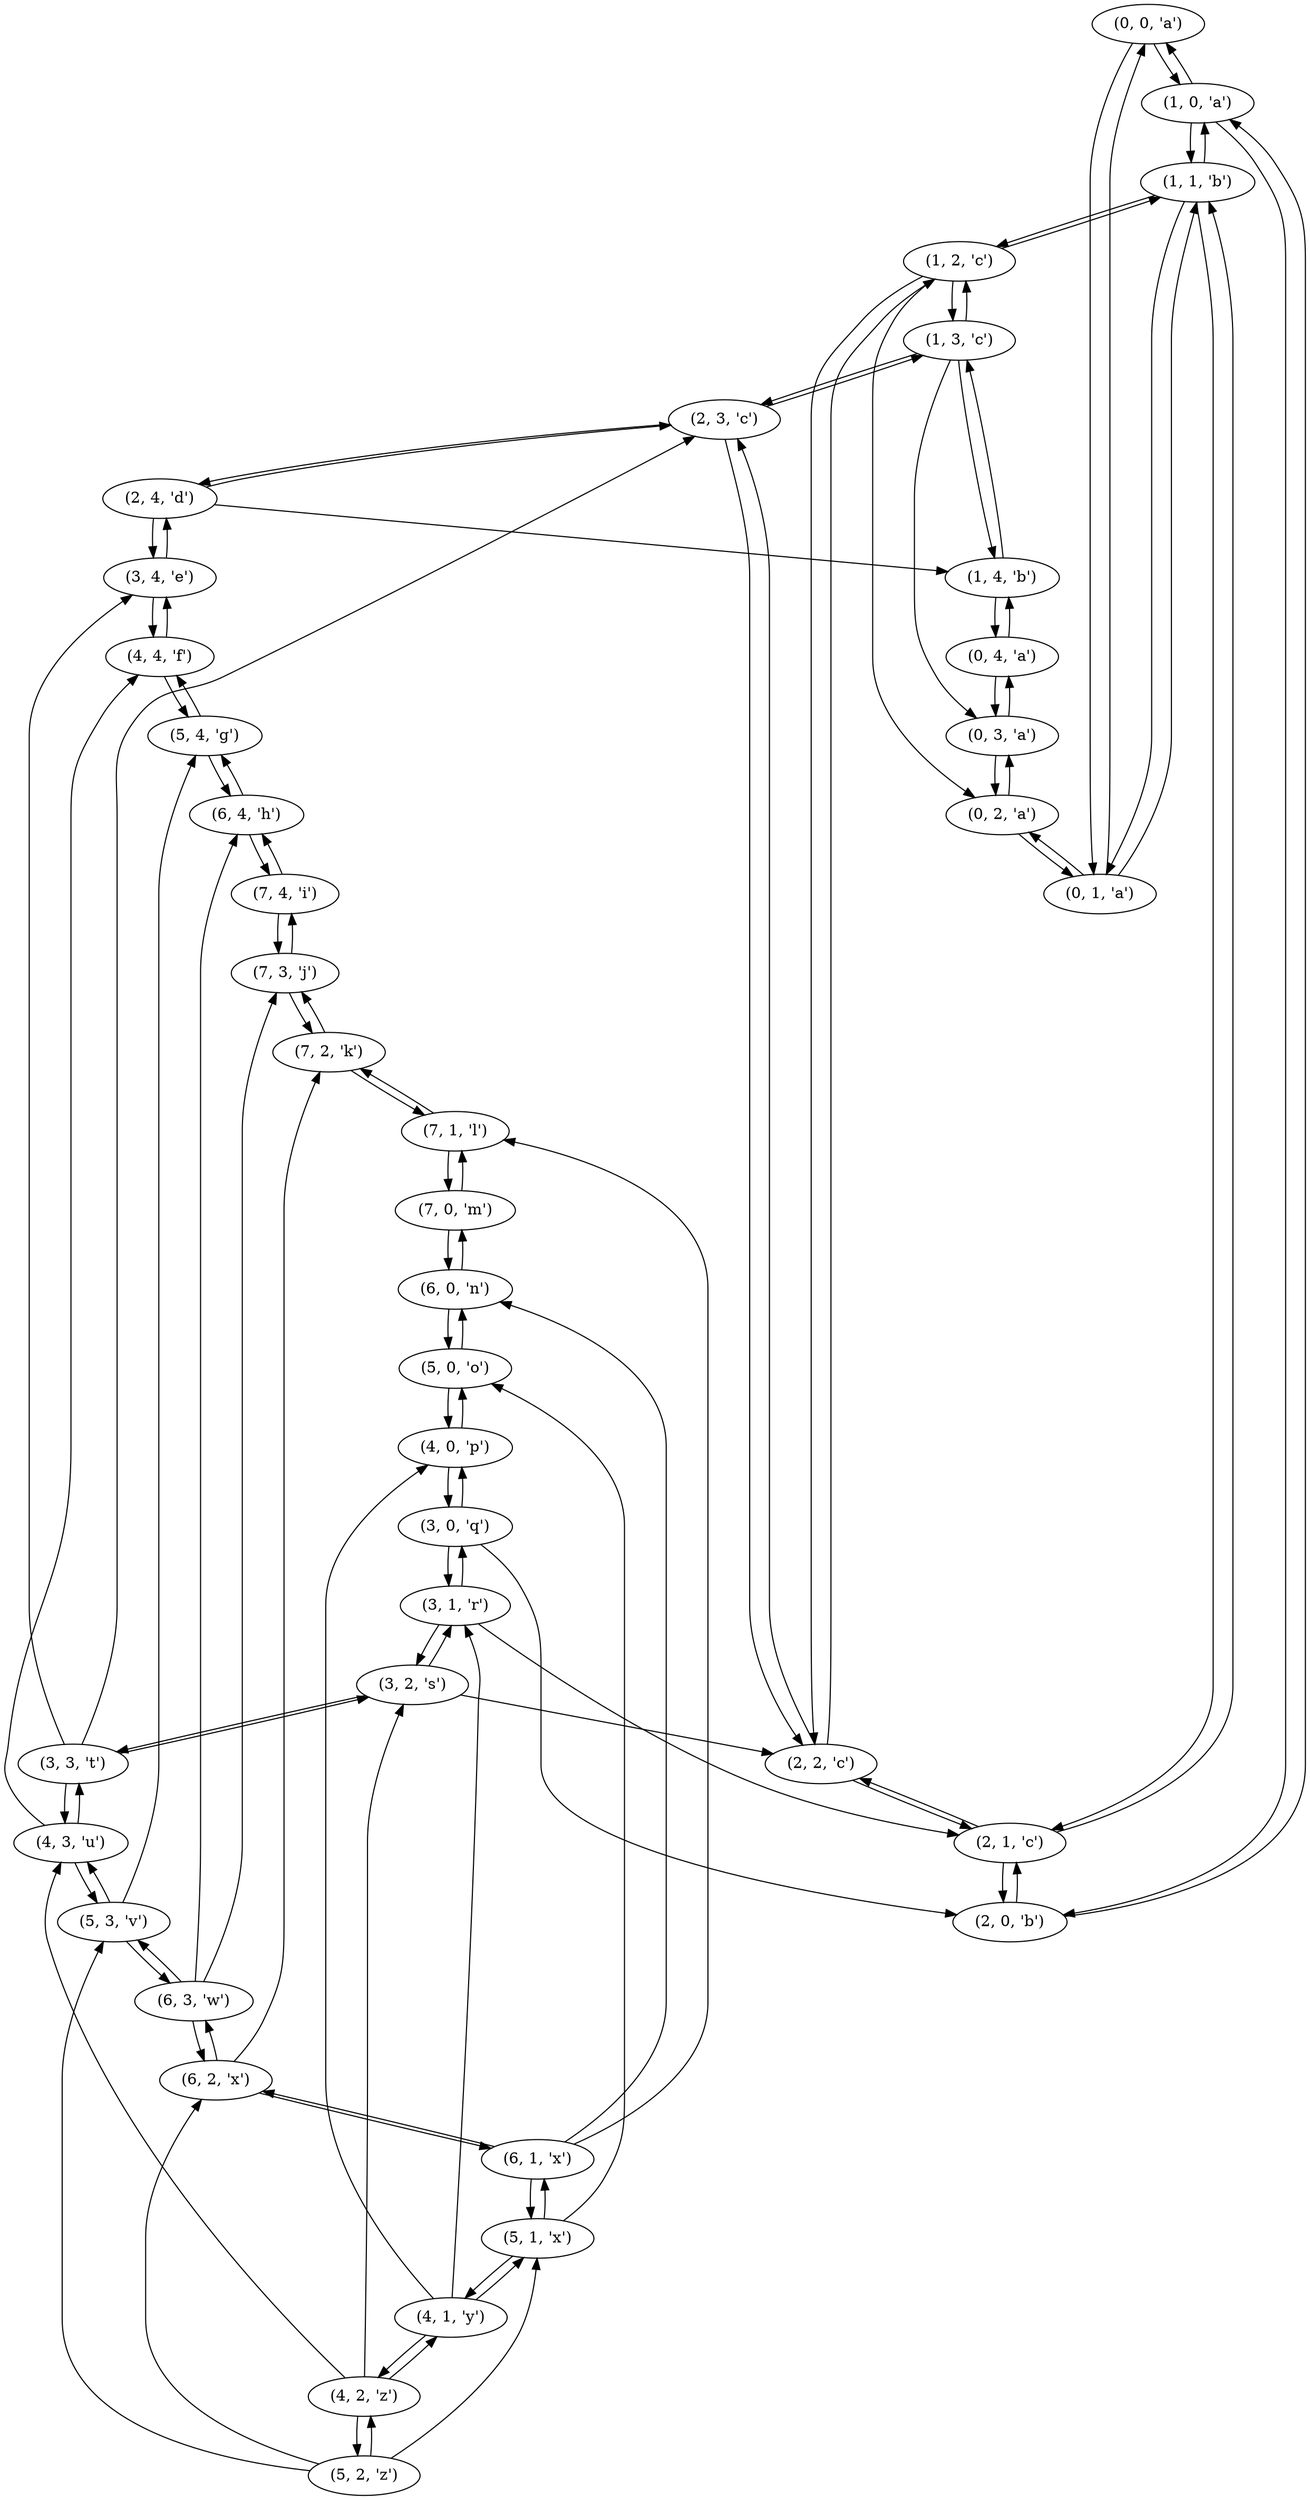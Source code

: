 digraph {
    0 [ label = "(0, 0, 'a')" ]
    1 [ label = "(1, 0, 'a')" ]
    2 [ label = "(0, 1, 'a')" ]
    3 [ label = "(2, 0, 'b')" ]
    4 [ label = "(1, 1, 'b')" ]
    5 [ label = "(2, 1, 'c')" ]
    6 [ label = "(3, 0, 'q')" ]
    7 [ label = "(4, 0, 'p')" ]
    8 [ label = "(3, 1, 'r')" ]
    9 [ label = "(5, 0, 'o')" ]
    10 [ label = "(6, 0, 'n')" ]
    11 [ label = "(7, 0, 'm')" ]
    12 [ label = "(7, 1, 'l')" ]
    13 [ label = "(0, 2, 'a')" ]
    14 [ label = "(1, 2, 'c')" ]
    15 [ label = "(2, 2, 'c')" ]
    16 [ label = "(3, 2, 's')" ]
    17 [ label = "(4, 1, 'y')" ]
    18 [ label = "(5, 1, 'x')" ]
    19 [ label = "(4, 2, 'z')" ]
    20 [ label = "(6, 1, 'x')" ]
    21 [ label = "(6, 2, 'x')" ]
    22 [ label = "(7, 2, 'k')" ]
    23 [ label = "(0, 3, 'a')" ]
    24 [ label = "(1, 3, 'c')" ]
    25 [ label = "(2, 3, 'c')" ]
    26 [ label = "(3, 3, 't')" ]
    27 [ label = "(5, 2, 'z')" ]
    28 [ label = "(4, 3, 'u')" ]
    29 [ label = "(5, 3, 'v')" ]
    30 [ label = "(6, 3, 'w')" ]
    31 [ label = "(7, 3, 'j')" ]
    32 [ label = "(0, 4, 'a')" ]
    33 [ label = "(1, 4, 'b')" ]
    34 [ label = "(2, 4, 'd')" ]
    35 [ label = "(3, 4, 'e')" ]
    36 [ label = "(4, 4, 'f')" ]
    37 [ label = "(5, 4, 'g')" ]
    38 [ label = "(6, 4, 'h')" ]
    39 [ label = "(7, 4, 'i')" ]
    0 -> 1 [ ]
    0 -> 2 [ ]
    1 -> 0 [ ]
    1 -> 3 [ ]
    1 -> 4 [ ]
    3 -> 1 [ ]
    3 -> 5 [ ]
    6 -> 3 [ ]
    6 -> 7 [ ]
    6 -> 8 [ ]
    7 -> 6 [ ]
    7 -> 9 [ ]
    9 -> 7 [ ]
    9 -> 10 [ ]
    10 -> 9 [ ]
    10 -> 11 [ ]
    11 -> 10 [ ]
    11 -> 12 [ ]
    2 -> 4 [ ]
    2 -> 0 [ ]
    2 -> 13 [ ]
    4 -> 2 [ ]
    4 -> 5 [ ]
    4 -> 1 [ ]
    4 -> 14 [ ]
    5 -> 4 [ ]
    5 -> 3 [ ]
    5 -> 15 [ ]
    8 -> 5 [ ]
    8 -> 6 [ ]
    8 -> 16 [ ]
    17 -> 8 [ ]
    17 -> 18 [ ]
    17 -> 7 [ ]
    17 -> 19 [ ]
    18 -> 17 [ ]
    18 -> 20 [ ]
    18 -> 9 [ ]
    20 -> 18 [ ]
    20 -> 12 [ ]
    20 -> 10 [ ]
    20 -> 21 [ ]
    12 -> 11 [ ]
    12 -> 22 [ ]
    13 -> 2 [ ]
    13 -> 23 [ ]
    14 -> 13 [ ]
    14 -> 15 [ ]
    14 -> 4 [ ]
    14 -> 24 [ ]
    15 -> 14 [ ]
    15 -> 5 [ ]
    15 -> 25 [ ]
    16 -> 15 [ ]
    16 -> 8 [ ]
    16 -> 26 [ ]
    19 -> 16 [ ]
    19 -> 27 [ ]
    19 -> 17 [ ]
    19 -> 28 [ ]
    27 -> 19 [ ]
    27 -> 21 [ ]
    27 -> 18 [ ]
    27 -> 29 [ ]
    21 -> 22 [ ]
    21 -> 20 [ ]
    21 -> 30 [ ]
    22 -> 12 [ ]
    22 -> 31 [ ]
    23 -> 13 [ ]
    23 -> 32 [ ]
    24 -> 23 [ ]
    24 -> 25 [ ]
    24 -> 14 [ ]
    24 -> 33 [ ]
    25 -> 24 [ ]
    25 -> 15 [ ]
    25 -> 34 [ ]
    26 -> 25 [ ]
    26 -> 28 [ ]
    26 -> 16 [ ]
    26 -> 35 [ ]
    28 -> 26 [ ]
    28 -> 29 [ ]
    28 -> 36 [ ]
    29 -> 28 [ ]
    29 -> 30 [ ]
    29 -> 37 [ ]
    30 -> 29 [ ]
    30 -> 31 [ ]
    30 -> 21 [ ]
    30 -> 38 [ ]
    31 -> 22 [ ]
    31 -> 39 [ ]
    32 -> 33 [ ]
    32 -> 23 [ ]
    33 -> 32 [ ]
    33 -> 24 [ ]
    34 -> 33 [ ]
    34 -> 35 [ ]
    34 -> 25 [ ]
    35 -> 34 [ ]
    35 -> 36 [ ]
    36 -> 35 [ ]
    36 -> 37 [ ]
    37 -> 36 [ ]
    37 -> 38 [ ]
    38 -> 37 [ ]
    38 -> 39 [ ]
    39 -> 38 [ ]
    39 -> 31 [ ]
}
